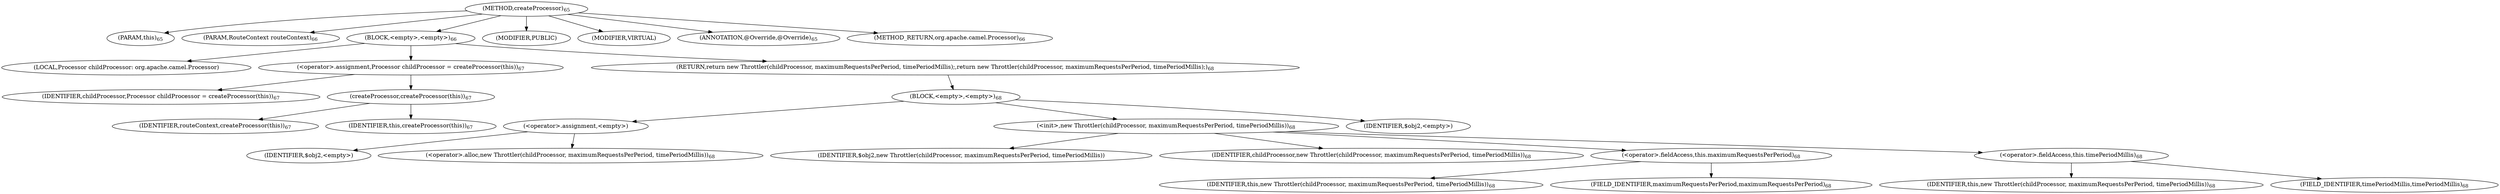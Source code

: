 digraph "createProcessor" {  
"149" [label = <(METHOD,createProcessor)<SUB>65</SUB>> ]
"13" [label = <(PARAM,this)<SUB>65</SUB>> ]
"150" [label = <(PARAM,RouteContext routeContext)<SUB>66</SUB>> ]
"151" [label = <(BLOCK,&lt;empty&gt;,&lt;empty&gt;)<SUB>66</SUB>> ]
"152" [label = <(LOCAL,Processor childProcessor: org.apache.camel.Processor)> ]
"153" [label = <(&lt;operator&gt;.assignment,Processor childProcessor = createProcessor(this))<SUB>67</SUB>> ]
"154" [label = <(IDENTIFIER,childProcessor,Processor childProcessor = createProcessor(this))<SUB>67</SUB>> ]
"155" [label = <(createProcessor,createProcessor(this))<SUB>67</SUB>> ]
"156" [label = <(IDENTIFIER,routeContext,createProcessor(this))<SUB>67</SUB>> ]
"12" [label = <(IDENTIFIER,this,createProcessor(this))<SUB>67</SUB>> ]
"157" [label = <(RETURN,return new Throttler(childProcessor, maximumRequestsPerPeriod, timePeriodMillis);,return new Throttler(childProcessor, maximumRequestsPerPeriod, timePeriodMillis);)<SUB>68</SUB>> ]
"158" [label = <(BLOCK,&lt;empty&gt;,&lt;empty&gt;)<SUB>68</SUB>> ]
"159" [label = <(&lt;operator&gt;.assignment,&lt;empty&gt;)> ]
"160" [label = <(IDENTIFIER,$obj2,&lt;empty&gt;)> ]
"161" [label = <(&lt;operator&gt;.alloc,new Throttler(childProcessor, maximumRequestsPerPeriod, timePeriodMillis))<SUB>68</SUB>> ]
"162" [label = <(&lt;init&gt;,new Throttler(childProcessor, maximumRequestsPerPeriod, timePeriodMillis))<SUB>68</SUB>> ]
"163" [label = <(IDENTIFIER,$obj2,new Throttler(childProcessor, maximumRequestsPerPeriod, timePeriodMillis))> ]
"164" [label = <(IDENTIFIER,childProcessor,new Throttler(childProcessor, maximumRequestsPerPeriod, timePeriodMillis))<SUB>68</SUB>> ]
"165" [label = <(&lt;operator&gt;.fieldAccess,this.maximumRequestsPerPeriod)<SUB>68</SUB>> ]
"166" [label = <(IDENTIFIER,this,new Throttler(childProcessor, maximumRequestsPerPeriod, timePeriodMillis))<SUB>68</SUB>> ]
"167" [label = <(FIELD_IDENTIFIER,maximumRequestsPerPeriod,maximumRequestsPerPeriod)<SUB>68</SUB>> ]
"168" [label = <(&lt;operator&gt;.fieldAccess,this.timePeriodMillis)<SUB>68</SUB>> ]
"169" [label = <(IDENTIFIER,this,new Throttler(childProcessor, maximumRequestsPerPeriod, timePeriodMillis))<SUB>68</SUB>> ]
"170" [label = <(FIELD_IDENTIFIER,timePeriodMillis,timePeriodMillis)<SUB>68</SUB>> ]
"171" [label = <(IDENTIFIER,$obj2,&lt;empty&gt;)> ]
"172" [label = <(MODIFIER,PUBLIC)> ]
"173" [label = <(MODIFIER,VIRTUAL)> ]
"174" [label = <(ANNOTATION,@Override,@Override)<SUB>65</SUB>> ]
"175" [label = <(METHOD_RETURN,org.apache.camel.Processor)<SUB>66</SUB>> ]
  "149" -> "13" 
  "149" -> "150" 
  "149" -> "151" 
  "149" -> "172" 
  "149" -> "173" 
  "149" -> "174" 
  "149" -> "175" 
  "151" -> "152" 
  "151" -> "153" 
  "151" -> "157" 
  "153" -> "154" 
  "153" -> "155" 
  "155" -> "156" 
  "155" -> "12" 
  "157" -> "158" 
  "158" -> "159" 
  "158" -> "162" 
  "158" -> "171" 
  "159" -> "160" 
  "159" -> "161" 
  "162" -> "163" 
  "162" -> "164" 
  "162" -> "165" 
  "162" -> "168" 
  "165" -> "166" 
  "165" -> "167" 
  "168" -> "169" 
  "168" -> "170" 
}

